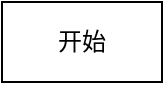 <mxfile version="12.2.4" pages="1"><diagram id="uds3c7Gwc86zFjIyngGS" name="Page-1"><mxGraphModel dx="618" dy="299" grid="1" gridSize="10" guides="1" tooltips="1" connect="1" arrows="1" fold="1" page="1" pageScale="1" pageWidth="827" pageHeight="1169" math="0" shadow="0"><root><mxCell id="0"/><mxCell id="1" parent="0"/><mxCell id="2" value="开始" style="rounded=0;whiteSpace=wrap;html=1;" parent="1" vertex="1"><mxGeometry x="240" y="80" width="80" height="40" as="geometry"/></mxCell></root></mxGraphModel></diagram></mxfile>